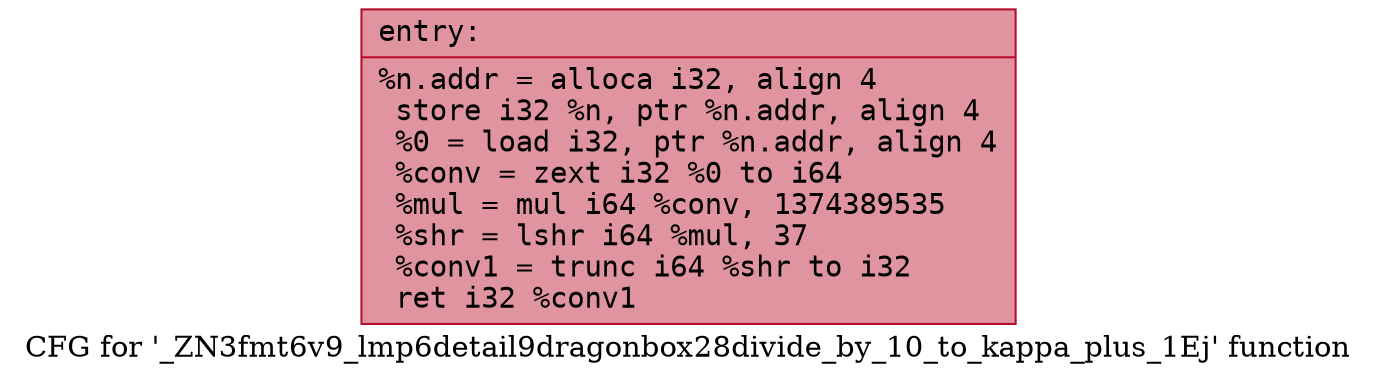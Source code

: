 digraph "CFG for '_ZN3fmt6v9_lmp6detail9dragonbox28divide_by_10_to_kappa_plus_1Ej' function" {
	label="CFG for '_ZN3fmt6v9_lmp6detail9dragonbox28divide_by_10_to_kappa_plus_1Ej' function";

	Node0x55fec2f94bd0 [shape=record,color="#b70d28ff", style=filled, fillcolor="#b70d2870" fontname="Courier",label="{entry:\l|  %n.addr = alloca i32, align 4\l  store i32 %n, ptr %n.addr, align 4\l  %0 = load i32, ptr %n.addr, align 4\l  %conv = zext i32 %0 to i64\l  %mul = mul i64 %conv, 1374389535\l  %shr = lshr i64 %mul, 37\l  %conv1 = trunc i64 %shr to i32\l  ret i32 %conv1\l}"];
}

